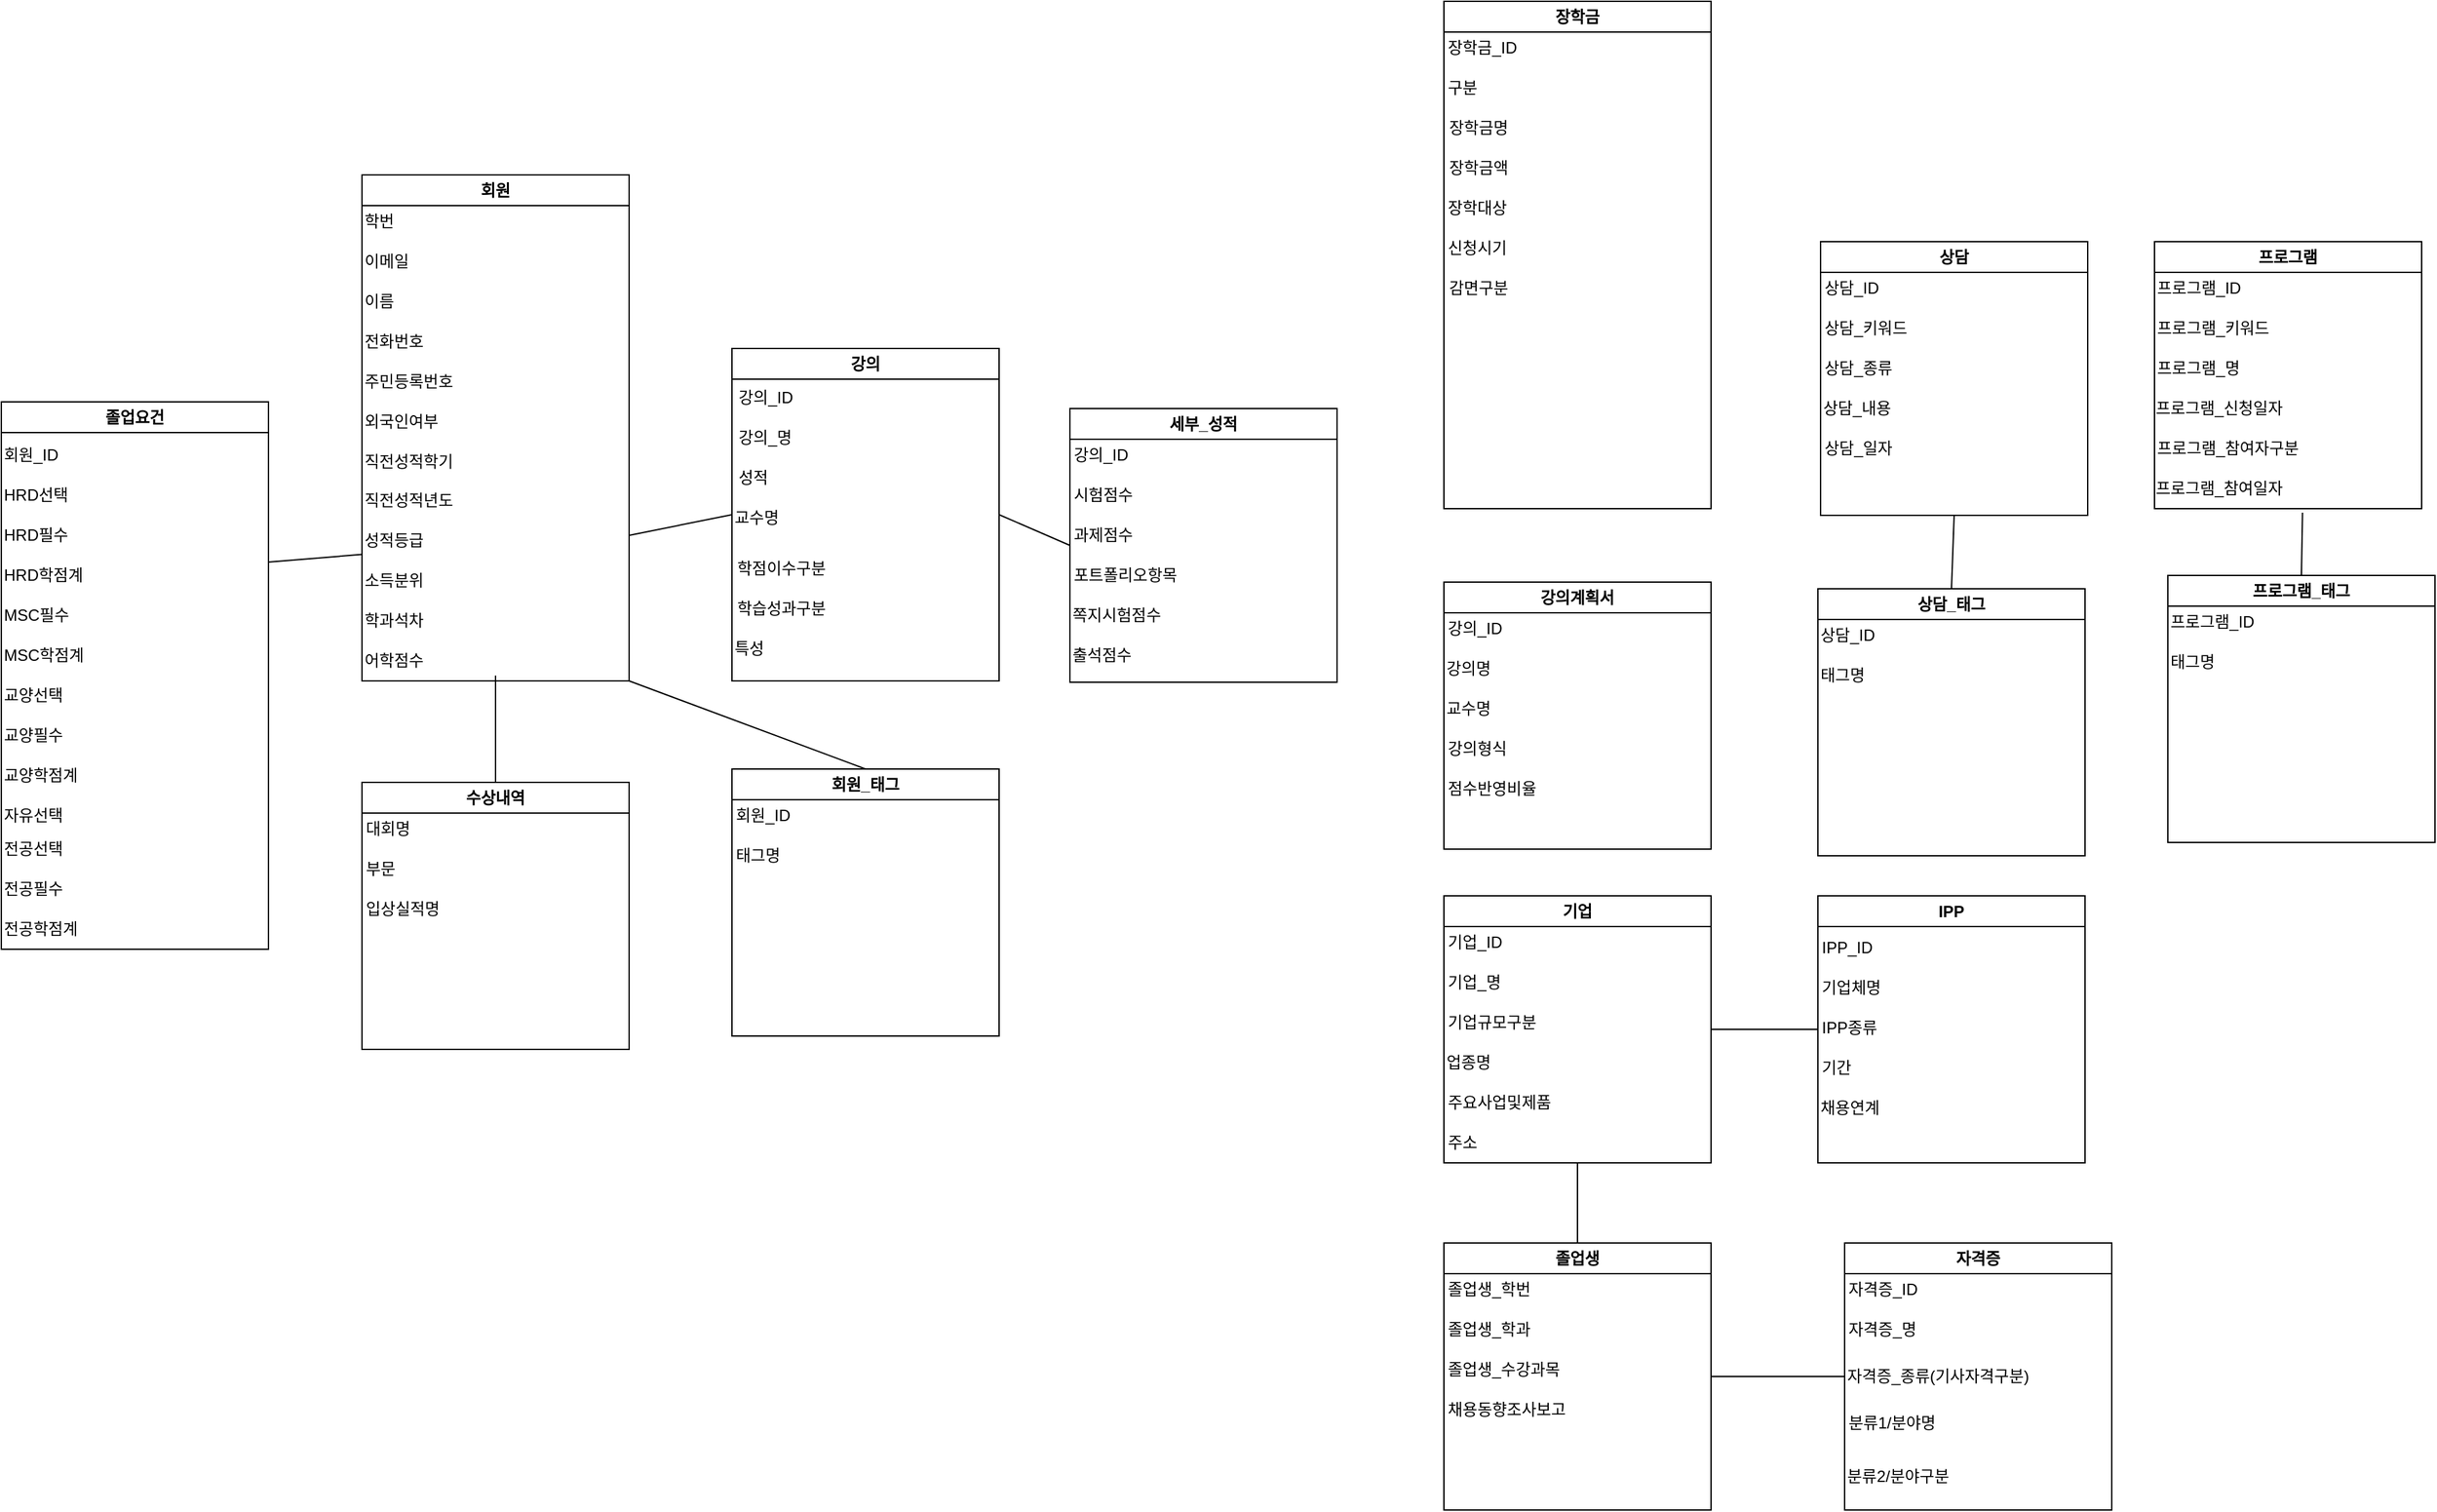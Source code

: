 <mxfile version="24.7.6">
  <diagram name="페이지-1" id="47kbWe8q9Y02g-lVK5dQ">
    <mxGraphModel dx="3142" dy="3139" grid="1" gridSize="10" guides="1" tooltips="1" connect="1" arrows="1" fold="1" page="1" pageScale="1" pageWidth="827" pageHeight="1169" math="0" shadow="0">
      <root>
        <mxCell id="0" />
        <mxCell id="1" parent="0" />
        <mxCell id="lBwDKI2HSiRND1doUqie-1" value="회원" style="swimlane;whiteSpace=wrap;html=1;" parent="1" vertex="1">
          <mxGeometry x="-120" y="-230" width="200" height="379" as="geometry" />
        </mxCell>
        <mxCell id="lBwDKI2HSiRND1doUqie-15" value="전화번호" style="text;html=1;align=left;verticalAlign=middle;resizable=0;points=[];autosize=1;strokeColor=none;fillColor=none;" parent="lBwDKI2HSiRND1doUqie-1" vertex="1">
          <mxGeometry y="110" width="70" height="30" as="geometry" />
        </mxCell>
        <mxCell id="lBwDKI2HSiRND1doUqie-14" value="이름" style="text;html=1;align=left;verticalAlign=middle;resizable=0;points=[];autosize=1;strokeColor=none;fillColor=none;" parent="lBwDKI2HSiRND1doUqie-1" vertex="1">
          <mxGeometry y="80" width="50" height="30" as="geometry" />
        </mxCell>
        <mxCell id="lBwDKI2HSiRND1doUqie-13" value="이메일" style="text;html=1;align=left;verticalAlign=middle;resizable=0;points=[];autosize=1;strokeColor=none;fillColor=none;" parent="lBwDKI2HSiRND1doUqie-1" vertex="1">
          <mxGeometry y="50" width="60" height="30" as="geometry" />
        </mxCell>
        <mxCell id="lBwDKI2HSiRND1doUqie-2" value="학번" style="text;html=1;align=left;verticalAlign=middle;resizable=0;points=[];autosize=1;strokeColor=none;fillColor=none;" parent="lBwDKI2HSiRND1doUqie-1" vertex="1">
          <mxGeometry y="20" width="50" height="30" as="geometry" />
        </mxCell>
        <mxCell id="lBwDKI2HSiRND1doUqie-16" value="주민등록번호" style="text;html=1;align=left;verticalAlign=middle;resizable=0;points=[];autosize=1;strokeColor=none;fillColor=none;" parent="lBwDKI2HSiRND1doUqie-1" vertex="1">
          <mxGeometry y="140" width="100" height="30" as="geometry" />
        </mxCell>
        <mxCell id="FK2Sraxwp2oM9R4nGqFe-141" value="외국인여부" style="text;html=1;align=left;verticalAlign=middle;resizable=0;points=[];autosize=1;strokeColor=none;fillColor=none;" vertex="1" parent="lBwDKI2HSiRND1doUqie-1">
          <mxGeometry y="170" width="80" height="30" as="geometry" />
        </mxCell>
        <mxCell id="FK2Sraxwp2oM9R4nGqFe-143" value="직전성적학기" style="text;html=1;align=left;verticalAlign=middle;resizable=0;points=[];autosize=1;strokeColor=none;fillColor=none;" vertex="1" parent="lBwDKI2HSiRND1doUqie-1">
          <mxGeometry y="200" width="100" height="30" as="geometry" />
        </mxCell>
        <mxCell id="FK2Sraxwp2oM9R4nGqFe-144" value="성적등급" style="text;html=1;align=left;verticalAlign=middle;resizable=0;points=[];autosize=1;strokeColor=none;fillColor=none;" vertex="1" parent="lBwDKI2HSiRND1doUqie-1">
          <mxGeometry y="259" width="70" height="30" as="geometry" />
        </mxCell>
        <mxCell id="FK2Sraxwp2oM9R4nGqFe-145" value="소득분위" style="text;html=1;align=left;verticalAlign=middle;resizable=0;points=[];autosize=1;strokeColor=none;fillColor=none;" vertex="1" parent="lBwDKI2HSiRND1doUqie-1">
          <mxGeometry y="289" width="70" height="30" as="geometry" />
        </mxCell>
        <mxCell id="FK2Sraxwp2oM9R4nGqFe-146" value="학과석차" style="text;html=1;align=left;verticalAlign=middle;resizable=0;points=[];autosize=1;strokeColor=none;fillColor=none;" vertex="1" parent="lBwDKI2HSiRND1doUqie-1">
          <mxGeometry y="319" width="70" height="30" as="geometry" />
        </mxCell>
        <mxCell id="FK2Sraxwp2oM9R4nGqFe-147" value="어학점수" style="text;html=1;align=left;verticalAlign=middle;resizable=0;points=[];autosize=1;strokeColor=none;fillColor=none;" vertex="1" parent="lBwDKI2HSiRND1doUqie-1">
          <mxGeometry y="349" width="70" height="30" as="geometry" />
        </mxCell>
        <mxCell id="FK2Sraxwp2oM9R4nGqFe-148" value="직전성적년도" style="text;html=1;align=left;verticalAlign=middle;resizable=0;points=[];autosize=1;strokeColor=none;fillColor=none;" vertex="1" parent="lBwDKI2HSiRND1doUqie-1">
          <mxGeometry y="229" width="100" height="30" as="geometry" />
        </mxCell>
        <mxCell id="lBwDKI2HSiRND1doUqie-7" value="강의" style="swimlane;whiteSpace=wrap;html=1;startSize=23;" parent="1" vertex="1">
          <mxGeometry x="157" y="-100" width="200" height="249" as="geometry" />
        </mxCell>
        <mxCell id="FK2Sraxwp2oM9R4nGqFe-34" value="강의_ID" style="text;html=1;align=left;verticalAlign=middle;resizable=0;points=[];autosize=1;strokeColor=none;fillColor=none;" vertex="1" parent="lBwDKI2HSiRND1doUqie-7">
          <mxGeometry x="3" y="22" width="70" height="30" as="geometry" />
        </mxCell>
        <mxCell id="FK2Sraxwp2oM9R4nGqFe-35" value="강의_명" style="text;html=1;align=left;verticalAlign=middle;resizable=0;points=[];autosize=1;strokeColor=none;fillColor=none;" vertex="1" parent="lBwDKI2HSiRND1doUqie-7">
          <mxGeometry x="3" y="52" width="70" height="30" as="geometry" />
        </mxCell>
        <mxCell id="FK2Sraxwp2oM9R4nGqFe-36" value="성적" style="text;html=1;align=left;verticalAlign=middle;resizable=0;points=[];autosize=1;strokeColor=none;fillColor=none;" vertex="1" parent="lBwDKI2HSiRND1doUqie-7">
          <mxGeometry x="3" y="82" width="50" height="30" as="geometry" />
        </mxCell>
        <mxCell id="FK2Sraxwp2oM9R4nGqFe-37" value="학점이수구분" style="text;html=1;align=left;verticalAlign=middle;resizable=0;points=[];autosize=1;strokeColor=none;fillColor=none;" vertex="1" parent="lBwDKI2HSiRND1doUqie-7">
          <mxGeometry x="2" y="150" width="100" height="30" as="geometry" />
        </mxCell>
        <mxCell id="FK2Sraxwp2oM9R4nGqFe-50" value="학습성과구분&amp;nbsp;" style="text;html=1;align=left;verticalAlign=middle;resizable=0;points=[];autosize=1;strokeColor=none;fillColor=none;" vertex="1" parent="lBwDKI2HSiRND1doUqie-7">
          <mxGeometry x="2" y="180" width="100" height="30" as="geometry" />
        </mxCell>
        <mxCell id="FK2Sraxwp2oM9R4nGqFe-51" value="특성" style="text;html=1;align=left;verticalAlign=middle;resizable=0;points=[];autosize=1;strokeColor=none;fillColor=none;" vertex="1" parent="lBwDKI2HSiRND1doUqie-7">
          <mxGeometry y="210" width="50" height="30" as="geometry" />
        </mxCell>
        <mxCell id="FK2Sraxwp2oM9R4nGqFe-153" value="교수명" style="text;html=1;align=left;verticalAlign=middle;resizable=0;points=[];autosize=1;strokeColor=none;fillColor=none;" vertex="1" parent="lBwDKI2HSiRND1doUqie-7">
          <mxGeometry y="112" width="60" height="30" as="geometry" />
        </mxCell>
        <mxCell id="lBwDKI2HSiRND1doUqie-23" value="졸업요건" style="swimlane;whiteSpace=wrap;html=1;" parent="1" vertex="1">
          <mxGeometry x="-390" y="-60" width="200" height="410" as="geometry" />
        </mxCell>
        <mxCell id="FK2Sraxwp2oM9R4nGqFe-121" value="HRD선택" style="text;html=1;align=left;verticalAlign=middle;resizable=0;points=[];autosize=1;strokeColor=none;fillColor=none;" vertex="1" parent="lBwDKI2HSiRND1doUqie-23">
          <mxGeometry y="55" width="70" height="30" as="geometry" />
        </mxCell>
        <mxCell id="FK2Sraxwp2oM9R4nGqFe-122" value="HRD필수" style="text;html=1;align=left;verticalAlign=middle;resizable=0;points=[];autosize=1;strokeColor=none;fillColor=none;" vertex="1" parent="lBwDKI2HSiRND1doUqie-23">
          <mxGeometry y="85" width="70" height="30" as="geometry" />
        </mxCell>
        <mxCell id="FK2Sraxwp2oM9R4nGqFe-123" value="HRD학점계" style="text;html=1;align=left;verticalAlign=middle;resizable=0;points=[];autosize=1;strokeColor=none;fillColor=none;" vertex="1" parent="lBwDKI2HSiRND1doUqie-23">
          <mxGeometry y="115" width="90" height="30" as="geometry" />
        </mxCell>
        <mxCell id="FK2Sraxwp2oM9R4nGqFe-124" value="MSC필수" style="text;html=1;align=left;verticalAlign=middle;resizable=0;points=[];autosize=1;strokeColor=none;fillColor=none;" vertex="1" parent="lBwDKI2HSiRND1doUqie-23">
          <mxGeometry y="145" width="70" height="30" as="geometry" />
        </mxCell>
        <mxCell id="FK2Sraxwp2oM9R4nGqFe-125" value="MSC학점계" style="text;html=1;align=left;verticalAlign=middle;resizable=0;points=[];autosize=1;strokeColor=none;fillColor=none;" vertex="1" parent="lBwDKI2HSiRND1doUqie-23">
          <mxGeometry y="175" width="90" height="30" as="geometry" />
        </mxCell>
        <mxCell id="FK2Sraxwp2oM9R4nGqFe-126" value="회원_ID" style="text;html=1;align=left;verticalAlign=middle;resizable=0;points=[];autosize=1;strokeColor=none;fillColor=none;" vertex="1" parent="lBwDKI2HSiRND1doUqie-23">
          <mxGeometry y="25" width="70" height="30" as="geometry" />
        </mxCell>
        <mxCell id="FK2Sraxwp2oM9R4nGqFe-128" value="교양선택" style="text;html=1;align=left;verticalAlign=middle;resizable=0;points=[];autosize=1;strokeColor=none;fillColor=none;" vertex="1" parent="lBwDKI2HSiRND1doUqie-23">
          <mxGeometry y="205" width="70" height="30" as="geometry" />
        </mxCell>
        <mxCell id="FK2Sraxwp2oM9R4nGqFe-129" value="교양필수" style="text;html=1;align=left;verticalAlign=middle;resizable=0;points=[];autosize=1;strokeColor=none;fillColor=none;" vertex="1" parent="lBwDKI2HSiRND1doUqie-23">
          <mxGeometry y="235" width="70" height="30" as="geometry" />
        </mxCell>
        <mxCell id="FK2Sraxwp2oM9R4nGqFe-130" value="교양학점계" style="text;html=1;align=left;verticalAlign=middle;resizable=0;points=[];autosize=1;strokeColor=none;fillColor=none;" vertex="1" parent="lBwDKI2HSiRND1doUqie-23">
          <mxGeometry y="265" width="80" height="30" as="geometry" />
        </mxCell>
        <mxCell id="FK2Sraxwp2oM9R4nGqFe-131" value="자유선택" style="text;html=1;align=left;verticalAlign=middle;resizable=0;points=[];autosize=1;strokeColor=none;fillColor=none;" vertex="1" parent="lBwDKI2HSiRND1doUqie-23">
          <mxGeometry y="295" width="70" height="30" as="geometry" />
        </mxCell>
        <mxCell id="FK2Sraxwp2oM9R4nGqFe-132" value="전공선택" style="text;html=1;align=left;verticalAlign=middle;resizable=0;points=[];autosize=1;strokeColor=none;fillColor=none;" vertex="1" parent="lBwDKI2HSiRND1doUqie-23">
          <mxGeometry y="320" width="70" height="30" as="geometry" />
        </mxCell>
        <mxCell id="FK2Sraxwp2oM9R4nGqFe-133" value="전공필수" style="text;html=1;align=left;verticalAlign=middle;resizable=0;points=[];autosize=1;strokeColor=none;fillColor=none;" vertex="1" parent="lBwDKI2HSiRND1doUqie-23">
          <mxGeometry y="350" width="70" height="30" as="geometry" />
        </mxCell>
        <mxCell id="FK2Sraxwp2oM9R4nGqFe-134" value="전공학점계" style="text;html=1;align=left;verticalAlign=middle;resizable=0;points=[];autosize=1;strokeColor=none;fillColor=none;" vertex="1" parent="lBwDKI2HSiRND1doUqie-23">
          <mxGeometry y="380" width="80" height="30" as="geometry" />
        </mxCell>
        <mxCell id="lBwDKI2HSiRND1doUqie-24" value="기업" style="swimlane;whiteSpace=wrap;html=1;startSize=23;" parent="1" vertex="1">
          <mxGeometry x="690" y="310" width="200" height="200" as="geometry" />
        </mxCell>
        <mxCell id="FVZrNP9pK9rIK-n65ddz-42" value="기업_ID" style="text;html=1;align=left;verticalAlign=middle;resizable=0;points=[];autosize=1;strokeColor=none;fillColor=none;" parent="lBwDKI2HSiRND1doUqie-24" vertex="1">
          <mxGeometry x="1" y="20" width="70" height="30" as="geometry" />
        </mxCell>
        <mxCell id="FVZrNP9pK9rIK-n65ddz-43" value="기업_명" style="text;html=1;align=left;verticalAlign=middle;resizable=0;points=[];autosize=1;strokeColor=none;fillColor=none;" parent="lBwDKI2HSiRND1doUqie-24" vertex="1">
          <mxGeometry x="1" y="50" width="70" height="30" as="geometry" />
        </mxCell>
        <mxCell id="FVZrNP9pK9rIK-n65ddz-44" value="기업규모구분" style="text;html=1;align=left;verticalAlign=middle;resizable=0;points=[];autosize=1;strokeColor=none;fillColor=none;" parent="lBwDKI2HSiRND1doUqie-24" vertex="1">
          <mxGeometry x="1" y="80" width="100" height="30" as="geometry" />
        </mxCell>
        <mxCell id="FVZrNP9pK9rIK-n65ddz-45" value="업종명" style="text;html=1;align=left;verticalAlign=middle;resizable=0;points=[];autosize=1;strokeColor=none;fillColor=none;" parent="lBwDKI2HSiRND1doUqie-24" vertex="1">
          <mxGeometry y="110" width="60" height="30" as="geometry" />
        </mxCell>
        <mxCell id="FVZrNP9pK9rIK-n65ddz-46" value="주요사업및제품" style="text;html=1;align=left;verticalAlign=middle;resizable=0;points=[];autosize=1;strokeColor=none;fillColor=none;" parent="lBwDKI2HSiRND1doUqie-24" vertex="1">
          <mxGeometry x="1" y="140" width="110" height="30" as="geometry" />
        </mxCell>
        <mxCell id="FVZrNP9pK9rIK-n65ddz-47" value="주소" style="text;html=1;align=left;verticalAlign=middle;resizable=0;points=[];autosize=1;strokeColor=none;fillColor=none;" parent="lBwDKI2HSiRND1doUqie-24" vertex="1">
          <mxGeometry x="1" y="170" width="50" height="30" as="geometry" />
        </mxCell>
        <mxCell id="lBwDKI2HSiRND1doUqie-25" value="자격증" style="swimlane;whiteSpace=wrap;html=1;startSize=23;" parent="1" vertex="1">
          <mxGeometry x="990" y="570" width="200" height="200" as="geometry" />
        </mxCell>
        <mxCell id="FVZrNP9pK9rIK-n65ddz-36" value="자격증_ID" style="text;html=1;align=left;verticalAlign=middle;resizable=0;points=[];autosize=1;strokeColor=none;fillColor=none;" parent="lBwDKI2HSiRND1doUqie-25" vertex="1">
          <mxGeometry x="1" y="20" width="80" height="30" as="geometry" />
        </mxCell>
        <mxCell id="FVZrNP9pK9rIK-n65ddz-37" value="자격증_종류(기사자격구분)" style="text;html=1;align=left;verticalAlign=middle;resizable=0;points=[];autosize=1;strokeColor=none;fillColor=none;" parent="lBwDKI2HSiRND1doUqie-25" vertex="1">
          <mxGeometry y="85" width="170" height="30" as="geometry" />
        </mxCell>
        <mxCell id="FVZrNP9pK9rIK-n65ddz-38" value="분류1/분야명" style="text;html=1;align=left;verticalAlign=middle;resizable=0;points=[];autosize=1;strokeColor=none;fillColor=none;" parent="lBwDKI2HSiRND1doUqie-25" vertex="1">
          <mxGeometry x="1" y="120" width="90" height="30" as="geometry" />
        </mxCell>
        <mxCell id="FVZrNP9pK9rIK-n65ddz-39" value="분류2/분야구분" style="text;html=1;align=left;verticalAlign=middle;resizable=0;points=[];autosize=1;strokeColor=none;fillColor=none;" parent="lBwDKI2HSiRND1doUqie-25" vertex="1">
          <mxGeometry y="160" width="110" height="30" as="geometry" />
        </mxCell>
        <mxCell id="FVZrNP9pK9rIK-n65ddz-40" value="자격증_명" style="text;html=1;align=left;verticalAlign=middle;resizable=0;points=[];autosize=1;strokeColor=none;fillColor=none;" parent="lBwDKI2HSiRND1doUqie-25" vertex="1">
          <mxGeometry x="1" y="50" width="80" height="30" as="geometry" />
        </mxCell>
        <mxCell id="lBwDKI2HSiRND1doUqie-26" value="졸업생" style="swimlane;whiteSpace=wrap;html=1;startSize=23;" parent="1" vertex="1">
          <mxGeometry x="690" y="570" width="200" height="200" as="geometry" />
        </mxCell>
        <mxCell id="FVZrNP9pK9rIK-n65ddz-19" value="졸업생_학번" style="text;html=1;align=left;verticalAlign=middle;resizable=0;points=[];autosize=1;strokeColor=none;fillColor=none;" parent="lBwDKI2HSiRND1doUqie-26" vertex="1">
          <mxGeometry x="1" y="20" width="90" height="30" as="geometry" />
        </mxCell>
        <mxCell id="FVZrNP9pK9rIK-n65ddz-20" value="졸업생_학과" style="text;html=1;align=left;verticalAlign=middle;resizable=0;points=[];autosize=1;strokeColor=none;fillColor=none;" parent="lBwDKI2HSiRND1doUqie-26" vertex="1">
          <mxGeometry x="1" y="50" width="90" height="30" as="geometry" />
        </mxCell>
        <mxCell id="FVZrNP9pK9rIK-n65ddz-21" value="졸업생_수강과목" style="text;html=1;align=left;verticalAlign=middle;resizable=0;points=[];autosize=1;strokeColor=none;fillColor=none;" parent="lBwDKI2HSiRND1doUqie-26" vertex="1">
          <mxGeometry x="1" y="80" width="110" height="30" as="geometry" />
        </mxCell>
        <mxCell id="FK2Sraxwp2oM9R4nGqFe-140" value="채용동향조사보고" style="text;html=1;align=left;verticalAlign=middle;resizable=0;points=[];autosize=1;strokeColor=none;fillColor=none;" vertex="1" parent="lBwDKI2HSiRND1doUqie-26">
          <mxGeometry x="1" y="110" width="120" height="30" as="geometry" />
        </mxCell>
        <mxCell id="lBwDKI2HSiRND1doUqie-32" value="" style="endArrow=none;html=1;rounded=0;entryX=0;entryY=0.5;entryDx=0;entryDy=0;exitX=1;exitY=0.5;exitDx=0;exitDy=0;" parent="1" source="lBwDKI2HSiRND1doUqie-26" target="lBwDKI2HSiRND1doUqie-25" edge="1">
          <mxGeometry width="50" height="50" relative="1" as="geometry">
            <mxPoint x="1010" y="370" as="sourcePoint" />
            <mxPoint x="1290" y="254" as="targetPoint" />
          </mxGeometry>
        </mxCell>
        <mxCell id="lBwDKI2HSiRND1doUqie-33" value="" style="endArrow=none;html=1;rounded=0;entryX=0.5;entryY=1;entryDx=0;entryDy=0;exitX=0.5;exitY=0;exitDx=0;exitDy=0;" parent="1" source="lBwDKI2HSiRND1doUqie-26" target="lBwDKI2HSiRND1doUqie-24" edge="1">
          <mxGeometry width="50" height="50" relative="1" as="geometry">
            <mxPoint x="1020" y="380" as="sourcePoint" />
            <mxPoint x="1300" y="264" as="targetPoint" />
          </mxGeometry>
        </mxCell>
        <mxCell id="lBwDKI2HSiRND1doUqie-34" value="" style="endArrow=none;html=1;rounded=0;entryX=0;entryY=0.5;entryDx=0;entryDy=0;" parent="1" target="lBwDKI2HSiRND1doUqie-7" edge="1">
          <mxGeometry width="50" height="50" relative="1" as="geometry">
            <mxPoint x="80" y="40" as="sourcePoint" />
            <mxPoint x="-80" y="189" as="targetPoint" />
          </mxGeometry>
        </mxCell>
        <mxCell id="FVZrNP9pK9rIK-n65ddz-10" value="세부_성적" style="swimlane;whiteSpace=wrap;html=1;startSize=23;" parent="1" vertex="1">
          <mxGeometry x="410" y="-55" width="200" height="205" as="geometry" />
        </mxCell>
        <mxCell id="FK2Sraxwp2oM9R4nGqFe-42" value="강의_ID" style="text;html=1;align=left;verticalAlign=middle;resizable=0;points=[];autosize=1;strokeColor=none;fillColor=none;" vertex="1" parent="FVZrNP9pK9rIK-n65ddz-10">
          <mxGeometry x="1" y="20" width="70" height="30" as="geometry" />
        </mxCell>
        <mxCell id="FK2Sraxwp2oM9R4nGqFe-43" value="시험점수" style="text;html=1;align=left;verticalAlign=middle;resizable=0;points=[];autosize=1;strokeColor=none;fillColor=none;" vertex="1" parent="FVZrNP9pK9rIK-n65ddz-10">
          <mxGeometry x="1" y="50" width="70" height="30" as="geometry" />
        </mxCell>
        <mxCell id="FK2Sraxwp2oM9R4nGqFe-45" value="과제점수" style="text;html=1;align=left;verticalAlign=middle;resizable=0;points=[];autosize=1;strokeColor=none;fillColor=none;" vertex="1" parent="FVZrNP9pK9rIK-n65ddz-10">
          <mxGeometry x="1" y="80" width="70" height="30" as="geometry" />
        </mxCell>
        <mxCell id="FK2Sraxwp2oM9R4nGqFe-48" value="포트폴리오항목" style="text;html=1;align=left;verticalAlign=middle;resizable=0;points=[];autosize=1;strokeColor=none;fillColor=none;" vertex="1" parent="FVZrNP9pK9rIK-n65ddz-10">
          <mxGeometry x="1" y="110" width="110" height="30" as="geometry" />
        </mxCell>
        <mxCell id="FK2Sraxwp2oM9R4nGqFe-49" value="쪽지시험점수" style="text;html=1;align=left;verticalAlign=middle;resizable=0;points=[];autosize=1;strokeColor=none;fillColor=none;" vertex="1" parent="FVZrNP9pK9rIK-n65ddz-10">
          <mxGeometry y="140" width="100" height="30" as="geometry" />
        </mxCell>
        <mxCell id="FK2Sraxwp2oM9R4nGqFe-52" value="출석점수" style="text;html=1;align=left;verticalAlign=middle;resizable=0;points=[];autosize=1;strokeColor=none;fillColor=none;" vertex="1" parent="FVZrNP9pK9rIK-n65ddz-10">
          <mxGeometry y="170" width="70" height="30" as="geometry" />
        </mxCell>
        <mxCell id="FVZrNP9pK9rIK-n65ddz-12" value="" style="endArrow=none;html=1;rounded=0;entryX=0;entryY=0.5;entryDx=0;entryDy=0;exitX=1;exitY=0.5;exitDx=0;exitDy=0;" parent="1" source="lBwDKI2HSiRND1doUqie-7" target="FVZrNP9pK9rIK-n65ddz-10" edge="1">
          <mxGeometry width="50" height="50" relative="1" as="geometry">
            <mxPoint x="90" y="57" as="sourcePoint" />
            <mxPoint x="167" y="57" as="targetPoint" />
          </mxGeometry>
        </mxCell>
        <mxCell id="FVZrNP9pK9rIK-n65ddz-25" value="수상내역" style="swimlane;whiteSpace=wrap;html=1;startSize=23;" parent="1" vertex="1">
          <mxGeometry x="-120" y="225" width="200" height="200" as="geometry" />
        </mxCell>
        <mxCell id="FVZrNP9pK9rIK-n65ddz-29" value="대회명" style="text;html=1;align=left;verticalAlign=middle;resizable=0;points=[];autosize=1;strokeColor=none;fillColor=none;" parent="FVZrNP9pK9rIK-n65ddz-25" vertex="1">
          <mxGeometry x="1" y="20" width="60" height="30" as="geometry" />
        </mxCell>
        <mxCell id="FVZrNP9pK9rIK-n65ddz-30" value="부문" style="text;html=1;align=left;verticalAlign=middle;resizable=0;points=[];autosize=1;strokeColor=none;fillColor=none;" parent="FVZrNP9pK9rIK-n65ddz-25" vertex="1">
          <mxGeometry x="1" y="50" width="50" height="30" as="geometry" />
        </mxCell>
        <mxCell id="FVZrNP9pK9rIK-n65ddz-31" value="입상실적명" style="text;html=1;align=left;verticalAlign=middle;resizable=0;points=[];autosize=1;strokeColor=none;fillColor=none;" parent="FVZrNP9pK9rIK-n65ddz-25" vertex="1">
          <mxGeometry x="1" y="80" width="80" height="30" as="geometry" />
        </mxCell>
        <mxCell id="FVZrNP9pK9rIK-n65ddz-26" value="" style="endArrow=none;html=1;rounded=0;exitX=0.5;exitY=0;exitDx=0;exitDy=0;" parent="1" source="FVZrNP9pK9rIK-n65ddz-25" edge="1">
          <mxGeometry width="50" height="50" relative="1" as="geometry">
            <mxPoint x="-210" y="415" as="sourcePoint" />
            <mxPoint x="-20" y="145" as="targetPoint" />
          </mxGeometry>
        </mxCell>
        <mxCell id="FK2Sraxwp2oM9R4nGqFe-1" value="프로그램_태그" style="swimlane;whiteSpace=wrap;html=1;startSize=23;" vertex="1" parent="1">
          <mxGeometry x="1232" y="70" width="200" height="200" as="geometry" />
        </mxCell>
        <mxCell id="FK2Sraxwp2oM9R4nGqFe-2" value="프로그램_ID" style="text;html=1;align=left;verticalAlign=middle;resizable=0;points=[];autosize=1;strokeColor=none;fillColor=none;" vertex="1" parent="FK2Sraxwp2oM9R4nGqFe-1">
          <mxGeometry y="20" width="90" height="30" as="geometry" />
        </mxCell>
        <mxCell id="FK2Sraxwp2oM9R4nGqFe-3" value="태그명" style="text;html=1;align=left;verticalAlign=middle;resizable=0;points=[];autosize=1;strokeColor=none;fillColor=none;" vertex="1" parent="FK2Sraxwp2oM9R4nGqFe-1">
          <mxGeometry y="50" width="60" height="30" as="geometry" />
        </mxCell>
        <mxCell id="FK2Sraxwp2oM9R4nGqFe-8" value="상담_태그" style="swimlane;whiteSpace=wrap;html=1;startSize=23;" vertex="1" parent="1">
          <mxGeometry x="970" y="80" width="200" height="200" as="geometry" />
        </mxCell>
        <mxCell id="FK2Sraxwp2oM9R4nGqFe-9" value="상담_ID" style="text;html=1;align=left;verticalAlign=middle;resizable=0;points=[];autosize=1;strokeColor=none;fillColor=none;" vertex="1" parent="FK2Sraxwp2oM9R4nGqFe-8">
          <mxGeometry y="20" width="70" height="30" as="geometry" />
        </mxCell>
        <mxCell id="FK2Sraxwp2oM9R4nGqFe-10" value="태그명" style="text;html=1;align=left;verticalAlign=middle;resizable=0;points=[];autosize=1;strokeColor=none;fillColor=none;" vertex="1" parent="FK2Sraxwp2oM9R4nGqFe-8">
          <mxGeometry y="50" width="60" height="30" as="geometry" />
        </mxCell>
        <mxCell id="FK2Sraxwp2oM9R4nGqFe-26" value="회원_태그" style="swimlane;whiteSpace=wrap;html=1;startSize=23;" vertex="1" parent="1">
          <mxGeometry x="157" y="215" width="200" height="200" as="geometry" />
        </mxCell>
        <mxCell id="FK2Sraxwp2oM9R4nGqFe-27" value="태그명" style="text;html=1;align=left;verticalAlign=middle;resizable=0;points=[];autosize=1;strokeColor=none;fillColor=none;" vertex="1" parent="FK2Sraxwp2oM9R4nGqFe-26">
          <mxGeometry x="1" y="50" width="60" height="30" as="geometry" />
        </mxCell>
        <mxCell id="FK2Sraxwp2oM9R4nGqFe-32" value="회원_ID" style="text;html=1;align=left;verticalAlign=middle;resizable=0;points=[];autosize=1;strokeColor=none;fillColor=none;" vertex="1" parent="FK2Sraxwp2oM9R4nGqFe-26">
          <mxGeometry x="1" y="20" width="70" height="30" as="geometry" />
        </mxCell>
        <mxCell id="FK2Sraxwp2oM9R4nGqFe-33" value="" style="endArrow=none;html=1;rounded=0;entryX=0.5;entryY=0;entryDx=0;entryDy=0;exitX=1;exitY=1;exitDx=0;exitDy=0;" edge="1" parent="1" source="lBwDKI2HSiRND1doUqie-1" target="FK2Sraxwp2oM9R4nGqFe-26">
          <mxGeometry width="50" height="50" relative="1" as="geometry">
            <mxPoint x="130" y="215" as="sourcePoint" />
            <mxPoint x="430" y="205" as="targetPoint" />
          </mxGeometry>
        </mxCell>
        <mxCell id="FK2Sraxwp2oM9R4nGqFe-68" value="강의계획서" style="swimlane;whiteSpace=wrap;html=1;startSize=23;" vertex="1" parent="1">
          <mxGeometry x="690" y="75" width="200" height="200" as="geometry" />
        </mxCell>
        <mxCell id="FK2Sraxwp2oM9R4nGqFe-69" value="점수반영비율" style="text;html=1;align=left;verticalAlign=middle;resizable=0;points=[];autosize=1;strokeColor=none;fillColor=none;" vertex="1" parent="FK2Sraxwp2oM9R4nGqFe-68">
          <mxGeometry x="1" y="140" width="100" height="30" as="geometry" />
        </mxCell>
        <mxCell id="FK2Sraxwp2oM9R4nGqFe-70" value="강의형식" style="text;html=1;align=left;verticalAlign=middle;resizable=0;points=[];autosize=1;strokeColor=none;fillColor=none;" vertex="1" parent="FK2Sraxwp2oM9R4nGqFe-68">
          <mxGeometry x="1" y="110" width="70" height="30" as="geometry" />
        </mxCell>
        <mxCell id="FK2Sraxwp2oM9R4nGqFe-74" value="강의_ID" style="text;html=1;align=left;verticalAlign=middle;resizable=0;points=[];autosize=1;strokeColor=none;fillColor=none;" vertex="1" parent="FK2Sraxwp2oM9R4nGqFe-68">
          <mxGeometry x="1" y="20" width="70" height="30" as="geometry" />
        </mxCell>
        <mxCell id="FK2Sraxwp2oM9R4nGqFe-151" value="강의명&lt;span style=&quot;color: rgba(0, 0, 0, 0); font-family: monospace; font-size: 0px;&quot;&gt;%3CmxGraphModel%3E%3Croot%3E%3CmxCell%20id%3D%220%22%2F%3E%3CmxCell%20id%3D%221%22%20parent%3D%220%22%2F%3E%3CmxCell%20id%3D%222%22%20value%3D%22%EA%B0%95%EC%9D%98_ID%22%20style%3D%22text%3Bhtml%3D1%3Balign%3Dleft%3BverticalAlign%3Dmiddle%3Bresizable%3D0%3Bpoints%3D%5B%5D%3Bautosize%3D1%3BstrokeColor%3Dnone%3BfillColor%3Dnone%3B%22%20vertex%3D%221%22%20parent%3D%221%22%3E%3CmxGeometry%20x%3D%22881%22%20y%3D%22225%22%20width%3D%2270%22%20height%3D%2230%22%20as%3D%22geometry%22%2F%3E%3C%2FmxCell%3E%3C%2Froot%3E%3C%2FmxGraphModel%3E&lt;/span&gt;" style="text;html=1;align=left;verticalAlign=middle;resizable=0;points=[];autosize=1;strokeColor=none;fillColor=none;" vertex="1" parent="FK2Sraxwp2oM9R4nGqFe-68">
          <mxGeometry y="50" width="60" height="30" as="geometry" />
        </mxCell>
        <mxCell id="FK2Sraxwp2oM9R4nGqFe-152" value="교수명" style="text;html=1;align=left;verticalAlign=middle;resizable=0;points=[];autosize=1;strokeColor=none;fillColor=none;" vertex="1" parent="FK2Sraxwp2oM9R4nGqFe-68">
          <mxGeometry y="80" width="60" height="30" as="geometry" />
        </mxCell>
        <mxCell id="FK2Sraxwp2oM9R4nGqFe-75" value="장학금" style="swimlane;whiteSpace=wrap;html=1;startSize=23;" vertex="1" parent="1">
          <mxGeometry x="690" y="-360" width="200" height="380" as="geometry" />
        </mxCell>
        <mxCell id="FK2Sraxwp2oM9R4nGqFe-76" value="장학금명" style="text;html=1;align=left;verticalAlign=middle;resizable=0;points=[];autosize=1;strokeColor=none;fillColor=none;" vertex="1" parent="FK2Sraxwp2oM9R4nGqFe-75">
          <mxGeometry x="2" y="80" width="70" height="30" as="geometry" />
        </mxCell>
        <mxCell id="FK2Sraxwp2oM9R4nGqFe-77" value="장학금액" style="text;html=1;align=left;verticalAlign=middle;resizable=0;points=[];autosize=1;strokeColor=none;fillColor=none;" vertex="1" parent="FK2Sraxwp2oM9R4nGqFe-75">
          <mxGeometry x="2" y="110" width="70" height="30" as="geometry" />
        </mxCell>
        <mxCell id="FK2Sraxwp2oM9R4nGqFe-78" value="장학대상" style="text;html=1;align=left;verticalAlign=middle;resizable=0;points=[];autosize=1;strokeColor=none;fillColor=none;" vertex="1" parent="FK2Sraxwp2oM9R4nGqFe-75">
          <mxGeometry x="1" y="140" width="70" height="30" as="geometry" />
        </mxCell>
        <mxCell id="FK2Sraxwp2oM9R4nGqFe-79" value="신청시기" style="text;html=1;align=left;verticalAlign=middle;resizable=0;points=[];autosize=1;strokeColor=none;fillColor=none;" vertex="1" parent="FK2Sraxwp2oM9R4nGqFe-75">
          <mxGeometry x="1" y="170" width="70" height="30" as="geometry" />
        </mxCell>
        <mxCell id="FK2Sraxwp2oM9R4nGqFe-80" value="감면구분" style="text;html=1;align=left;verticalAlign=middle;resizable=0;points=[];autosize=1;strokeColor=none;fillColor=none;" vertex="1" parent="FK2Sraxwp2oM9R4nGqFe-75">
          <mxGeometry x="2" y="200" width="70" height="30" as="geometry" />
        </mxCell>
        <mxCell id="FK2Sraxwp2oM9R4nGqFe-81" value="장학금_ID" style="text;html=1;align=left;verticalAlign=middle;resizable=0;points=[];autosize=1;strokeColor=none;fillColor=none;" vertex="1" parent="FK2Sraxwp2oM9R4nGqFe-75">
          <mxGeometry x="1" y="20" width="80" height="30" as="geometry" />
        </mxCell>
        <mxCell id="FK2Sraxwp2oM9R4nGqFe-149" value="구분" style="text;html=1;align=left;verticalAlign=middle;resizable=0;points=[];autosize=1;strokeColor=none;fillColor=none;" vertex="1" parent="FK2Sraxwp2oM9R4nGqFe-75">
          <mxGeometry x="1" y="50" width="50" height="30" as="geometry" />
        </mxCell>
        <mxCell id="FK2Sraxwp2oM9R4nGqFe-98" value="IPP" style="swimlane;whiteSpace=wrap;html=1;startSize=23;" vertex="1" parent="1">
          <mxGeometry x="970" y="310" width="200" height="200" as="geometry" />
        </mxCell>
        <mxCell id="FK2Sraxwp2oM9R4nGqFe-99" value="IPP_ID" style="text;html=1;align=left;verticalAlign=middle;resizable=0;points=[];autosize=1;strokeColor=none;fillColor=none;" vertex="1" parent="FK2Sraxwp2oM9R4nGqFe-98">
          <mxGeometry x="1" y="24" width="60" height="30" as="geometry" />
        </mxCell>
        <mxCell id="FK2Sraxwp2oM9R4nGqFe-100" value="기업체명" style="text;html=1;align=left;verticalAlign=middle;resizable=0;points=[];autosize=1;strokeColor=none;fillColor=none;" vertex="1" parent="FK2Sraxwp2oM9R4nGqFe-98">
          <mxGeometry x="1" y="54" width="70" height="30" as="geometry" />
        </mxCell>
        <mxCell id="FK2Sraxwp2oM9R4nGqFe-101" value="IPP종류" style="text;html=1;align=left;verticalAlign=middle;resizable=0;points=[];autosize=1;strokeColor=none;fillColor=none;" vertex="1" parent="FK2Sraxwp2oM9R4nGqFe-98">
          <mxGeometry x="1" y="84" width="70" height="30" as="geometry" />
        </mxCell>
        <mxCell id="FK2Sraxwp2oM9R4nGqFe-102" value="기간" style="text;html=1;align=left;verticalAlign=middle;resizable=0;points=[];autosize=1;strokeColor=none;fillColor=none;" vertex="1" parent="FK2Sraxwp2oM9R4nGqFe-98">
          <mxGeometry x="1" y="114" width="50" height="30" as="geometry" />
        </mxCell>
        <mxCell id="FK2Sraxwp2oM9R4nGqFe-103" value="채용연계" style="text;html=1;align=left;verticalAlign=middle;resizable=0;points=[];autosize=1;strokeColor=none;fillColor=none;" vertex="1" parent="FK2Sraxwp2oM9R4nGqFe-98">
          <mxGeometry y="144" width="70" height="30" as="geometry" />
        </mxCell>
        <mxCell id="FK2Sraxwp2oM9R4nGqFe-104" value="" style="endArrow=none;html=1;rounded=0;entryX=0;entryY=0.5;entryDx=0;entryDy=0;exitX=1;exitY=0.5;exitDx=0;exitDy=0;" edge="1" parent="1" source="lBwDKI2HSiRND1doUqie-24" target="FK2Sraxwp2oM9R4nGqFe-98">
          <mxGeometry width="50" height="50" relative="1" as="geometry">
            <mxPoint x="800" y="580" as="sourcePoint" />
            <mxPoint x="800" y="520" as="targetPoint" />
          </mxGeometry>
        </mxCell>
        <mxCell id="FK2Sraxwp2oM9R4nGqFe-106" value="상담" style="swimlane;whiteSpace=wrap;html=1;startSize=23;" vertex="1" parent="1">
          <mxGeometry x="972" y="-180" width="200" height="205" as="geometry" />
        </mxCell>
        <mxCell id="FK2Sraxwp2oM9R4nGqFe-107" value="상담_ID" style="text;html=1;align=left;verticalAlign=middle;resizable=0;points=[];autosize=1;strokeColor=none;fillColor=none;" vertex="1" parent="FK2Sraxwp2oM9R4nGqFe-106">
          <mxGeometry x="1" y="20" width="70" height="30" as="geometry" />
        </mxCell>
        <mxCell id="FK2Sraxwp2oM9R4nGqFe-108" value="상담_키워드" style="text;html=1;align=left;verticalAlign=middle;resizable=0;points=[];autosize=1;strokeColor=none;fillColor=none;" vertex="1" parent="FK2Sraxwp2oM9R4nGqFe-106">
          <mxGeometry x="1" y="50" width="90" height="30" as="geometry" />
        </mxCell>
        <mxCell id="FK2Sraxwp2oM9R4nGqFe-109" value="상담_종류" style="text;html=1;align=left;verticalAlign=middle;resizable=0;points=[];autosize=1;strokeColor=none;fillColor=none;" vertex="1" parent="FK2Sraxwp2oM9R4nGqFe-106">
          <mxGeometry x="1" y="80" width="80" height="30" as="geometry" />
        </mxCell>
        <mxCell id="FK2Sraxwp2oM9R4nGqFe-110" value="상담_내용" style="text;html=1;align=left;verticalAlign=middle;resizable=0;points=[];autosize=1;strokeColor=none;fillColor=none;" vertex="1" parent="FK2Sraxwp2oM9R4nGqFe-106">
          <mxGeometry y="110" width="80" height="30" as="geometry" />
        </mxCell>
        <mxCell id="FK2Sraxwp2oM9R4nGqFe-111" value="상담_일자" style="text;html=1;align=left;verticalAlign=middle;resizable=0;points=[];autosize=1;strokeColor=none;fillColor=none;" vertex="1" parent="FK2Sraxwp2oM9R4nGqFe-106">
          <mxGeometry x="1" y="140" width="80" height="30" as="geometry" />
        </mxCell>
        <mxCell id="FK2Sraxwp2oM9R4nGqFe-112" value="프로그램" style="swimlane;whiteSpace=wrap;html=1;startSize=23;" vertex="1" parent="1">
          <mxGeometry x="1222" y="-180" width="200" height="200" as="geometry" />
        </mxCell>
        <mxCell id="FK2Sraxwp2oM9R4nGqFe-113" value="프로그램_ID" style="text;html=1;align=left;verticalAlign=middle;resizable=0;points=[];autosize=1;strokeColor=none;fillColor=none;" vertex="1" parent="FK2Sraxwp2oM9R4nGqFe-112">
          <mxGeometry y="20" width="90" height="30" as="geometry" />
        </mxCell>
        <mxCell id="FK2Sraxwp2oM9R4nGqFe-114" value="프로그램_키워드" style="text;html=1;align=left;verticalAlign=middle;resizable=0;points=[];autosize=1;strokeColor=none;fillColor=none;" vertex="1" parent="FK2Sraxwp2oM9R4nGqFe-112">
          <mxGeometry y="50" width="110" height="30" as="geometry" />
        </mxCell>
        <mxCell id="FK2Sraxwp2oM9R4nGqFe-115" value="프로그램_명" style="text;html=1;align=left;verticalAlign=middle;resizable=0;points=[];autosize=1;strokeColor=none;fillColor=none;" vertex="1" parent="FK2Sraxwp2oM9R4nGqFe-112">
          <mxGeometry y="80" width="90" height="30" as="geometry" />
        </mxCell>
        <mxCell id="FK2Sraxwp2oM9R4nGqFe-116" value="프로그램_신청일자" style="text;html=1;align=left;verticalAlign=middle;resizable=0;points=[];autosize=1;strokeColor=none;fillColor=none;" vertex="1" parent="FK2Sraxwp2oM9R4nGqFe-112">
          <mxGeometry x="-1" y="110" width="130" height="30" as="geometry" />
        </mxCell>
        <mxCell id="FK2Sraxwp2oM9R4nGqFe-117" value="프로그램_참여자구분" style="text;html=1;align=left;verticalAlign=middle;resizable=0;points=[];autosize=1;strokeColor=none;fillColor=none;" vertex="1" parent="FK2Sraxwp2oM9R4nGqFe-112">
          <mxGeometry y="140" width="140" height="30" as="geometry" />
        </mxCell>
        <mxCell id="FK2Sraxwp2oM9R4nGqFe-118" value="프로그램_참여일자" style="text;html=1;align=left;verticalAlign=middle;resizable=0;points=[];autosize=1;strokeColor=none;fillColor=none;" vertex="1" parent="FK2Sraxwp2oM9R4nGqFe-112">
          <mxGeometry x="-1" y="170" width="130" height="30" as="geometry" />
        </mxCell>
        <mxCell id="FK2Sraxwp2oM9R4nGqFe-119" value="" style="endArrow=none;html=1;rounded=0;entryX=0.5;entryY=0;entryDx=0;entryDy=0;exitX=0.5;exitY=1;exitDx=0;exitDy=0;" edge="1" parent="1" source="FK2Sraxwp2oM9R4nGqFe-106" target="FK2Sraxwp2oM9R4nGqFe-8">
          <mxGeometry width="50" height="50" relative="1" as="geometry">
            <mxPoint x="602" y="450" as="sourcePoint" />
            <mxPoint x="682" y="450" as="targetPoint" />
          </mxGeometry>
        </mxCell>
        <mxCell id="FK2Sraxwp2oM9R4nGqFe-120" value="" style="endArrow=none;html=1;rounded=0;entryX=0.5;entryY=0;entryDx=0;entryDy=0;exitX=0.86;exitY=1.1;exitDx=0;exitDy=0;exitPerimeter=0;" edge="1" parent="1" source="FK2Sraxwp2oM9R4nGqFe-118" target="FK2Sraxwp2oM9R4nGqFe-1">
          <mxGeometry width="50" height="50" relative="1" as="geometry">
            <mxPoint x="612" y="460" as="sourcePoint" />
            <mxPoint x="692" y="460" as="targetPoint" />
          </mxGeometry>
        </mxCell>
        <mxCell id="FK2Sraxwp2oM9R4nGqFe-136" value="" style="endArrow=none;html=1;rounded=0;exitX=0;exitY=0.75;exitDx=0;exitDy=0;" edge="1" parent="1" source="lBwDKI2HSiRND1doUqie-1">
          <mxGeometry width="50" height="50" relative="1" as="geometry">
            <mxPoint x="90" y="57" as="sourcePoint" />
            <mxPoint x="-190" y="60" as="targetPoint" />
          </mxGeometry>
        </mxCell>
      </root>
    </mxGraphModel>
  </diagram>
</mxfile>
